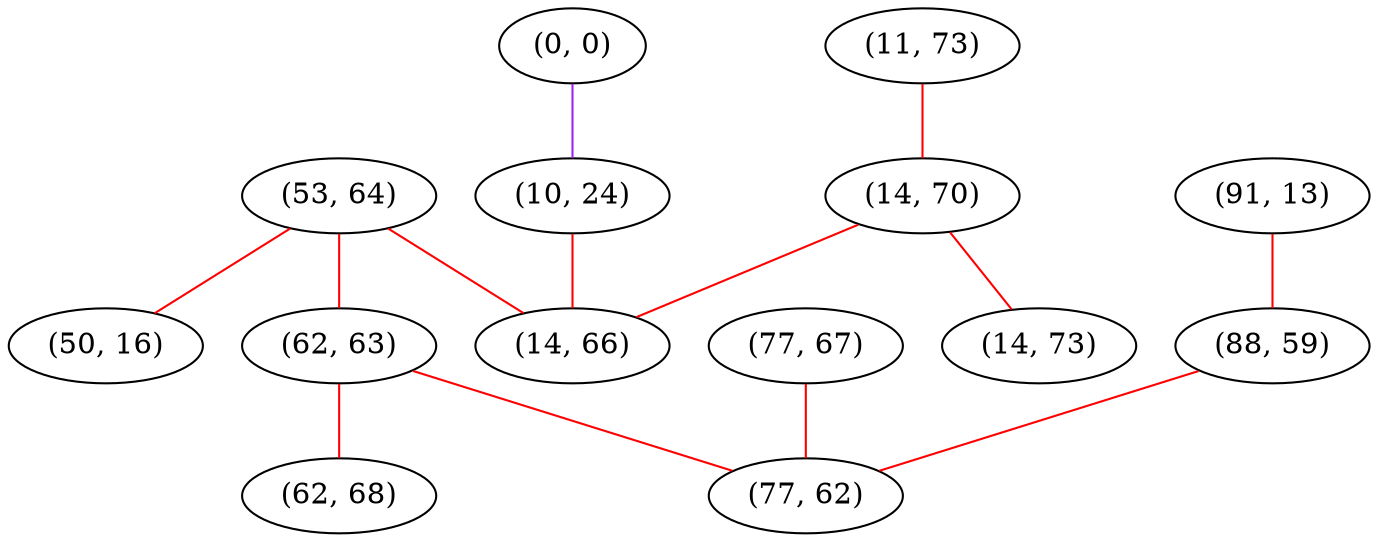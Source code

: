 graph "" {
"(0, 0)";
"(77, 67)";
"(53, 64)";
"(50, 16)";
"(91, 13)";
"(88, 59)";
"(11, 73)";
"(14, 70)";
"(10, 24)";
"(62, 63)";
"(77, 62)";
"(62, 68)";
"(14, 73)";
"(14, 66)";
"(0, 0)" -- "(10, 24)"  [color=purple, key=0, weight=4];
"(77, 67)" -- "(77, 62)"  [color=red, key=0, weight=1];
"(53, 64)" -- "(50, 16)"  [color=red, key=0, weight=1];
"(53, 64)" -- "(14, 66)"  [color=red, key=0, weight=1];
"(53, 64)" -- "(62, 63)"  [color=red, key=0, weight=1];
"(91, 13)" -- "(88, 59)"  [color=red, key=0, weight=1];
"(88, 59)" -- "(77, 62)"  [color=red, key=0, weight=1];
"(11, 73)" -- "(14, 70)"  [color=red, key=0, weight=1];
"(14, 70)" -- "(14, 73)"  [color=red, key=0, weight=1];
"(14, 70)" -- "(14, 66)"  [color=red, key=0, weight=1];
"(10, 24)" -- "(14, 66)"  [color=red, key=0, weight=1];
"(62, 63)" -- "(77, 62)"  [color=red, key=0, weight=1];
"(62, 63)" -- "(62, 68)"  [color=red, key=0, weight=1];
}
